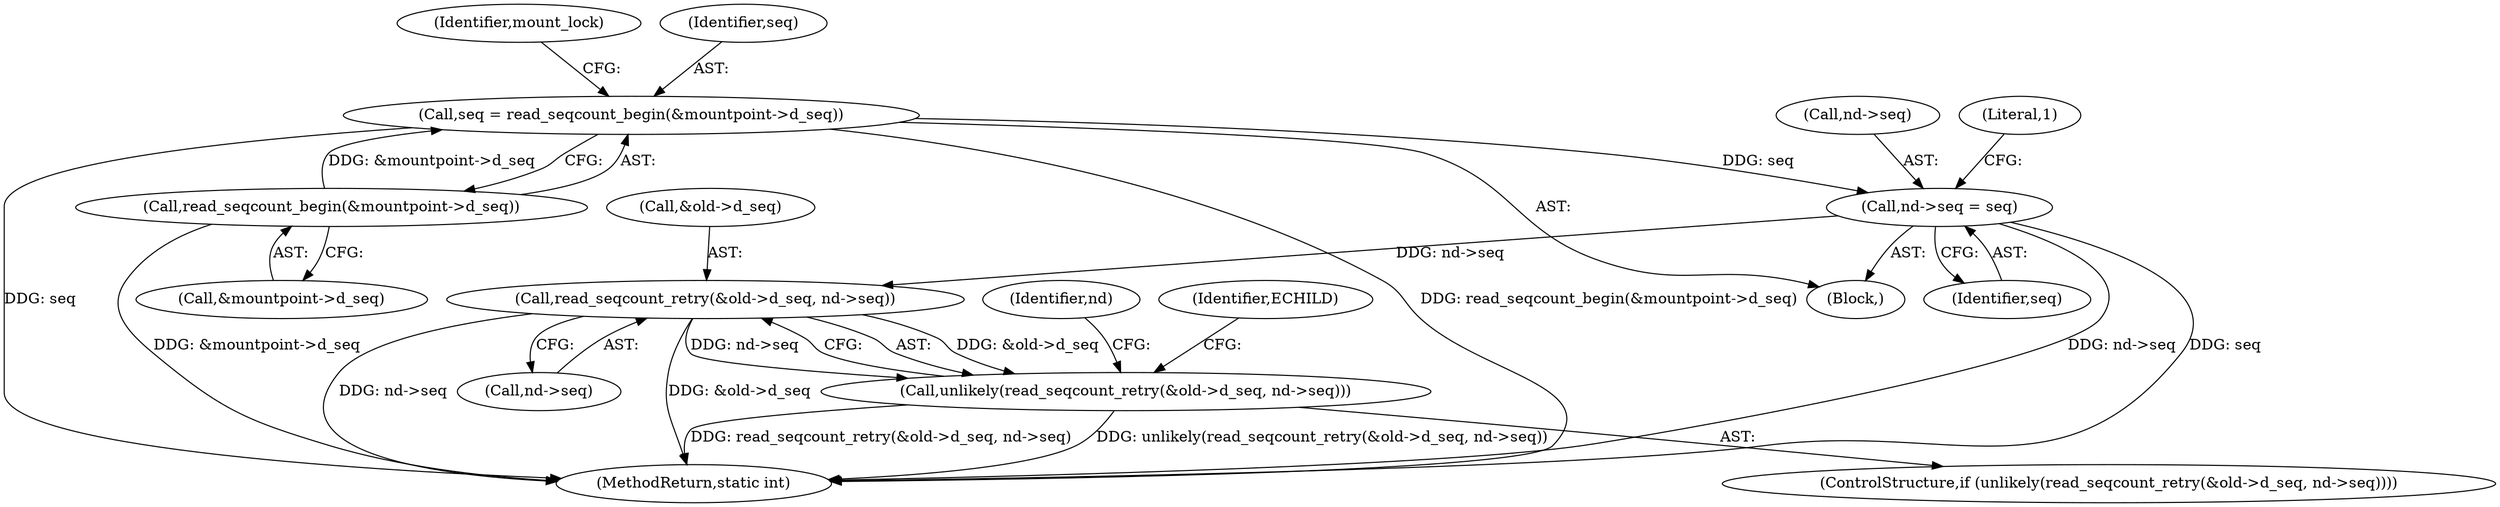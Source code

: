 digraph "0_linux_397d425dc26da728396e66d392d5dcb8dac30c37_0@API" {
"1000242" [label="(Call,seq = read_seqcount_begin(&mountpoint->d_seq))"];
"1000244" [label="(Call,read_seqcount_begin(&mountpoint->d_seq))"];
"1000292" [label="(Call,nd->seq = seq)"];
"1000177" [label="(Call,read_seqcount_retry(&old->d_seq, nd->seq))"];
"1000176" [label="(Call,unlikely(read_seqcount_retry(&old->d_seq, nd->seq)))"];
"1000191" [label="(Identifier,nd)"];
"1000213" [label="(Block,)"];
"1000176" [label="(Call,unlikely(read_seqcount_retry(&old->d_seq, nd->seq)))"];
"1000242" [label="(Call,seq = read_seqcount_begin(&mountpoint->d_seq))"];
"1000296" [label="(Identifier,seq)"];
"1000187" [label="(Identifier,ECHILD)"];
"1000253" [label="(Identifier,mount_lock)"];
"1000177" [label="(Call,read_seqcount_retry(&old->d_seq, nd->seq))"];
"1000182" [label="(Call,nd->seq)"];
"1000175" [label="(ControlStructure,if (unlikely(read_seqcount_retry(&old->d_seq, nd->seq))))"];
"1000292" [label="(Call,nd->seq = seq)"];
"1000293" [label="(Call,nd->seq)"];
"1000245" [label="(Call,&mountpoint->d_seq)"];
"1000178" [label="(Call,&old->d_seq)"];
"1000120" [label="(Literal,1)"];
"1000243" [label="(Identifier,seq)"];
"1000385" [label="(MethodReturn,static int)"];
"1000244" [label="(Call,read_seqcount_begin(&mountpoint->d_seq))"];
"1000242" -> "1000213"  [label="AST: "];
"1000242" -> "1000244"  [label="CFG: "];
"1000243" -> "1000242"  [label="AST: "];
"1000244" -> "1000242"  [label="AST: "];
"1000253" -> "1000242"  [label="CFG: "];
"1000242" -> "1000385"  [label="DDG: read_seqcount_begin(&mountpoint->d_seq)"];
"1000242" -> "1000385"  [label="DDG: seq"];
"1000244" -> "1000242"  [label="DDG: &mountpoint->d_seq"];
"1000242" -> "1000292"  [label="DDG: seq"];
"1000244" -> "1000245"  [label="CFG: "];
"1000245" -> "1000244"  [label="AST: "];
"1000244" -> "1000385"  [label="DDG: &mountpoint->d_seq"];
"1000292" -> "1000213"  [label="AST: "];
"1000292" -> "1000296"  [label="CFG: "];
"1000293" -> "1000292"  [label="AST: "];
"1000296" -> "1000292"  [label="AST: "];
"1000120" -> "1000292"  [label="CFG: "];
"1000292" -> "1000385"  [label="DDG: nd->seq"];
"1000292" -> "1000385"  [label="DDG: seq"];
"1000292" -> "1000177"  [label="DDG: nd->seq"];
"1000177" -> "1000176"  [label="AST: "];
"1000177" -> "1000182"  [label="CFG: "];
"1000178" -> "1000177"  [label="AST: "];
"1000182" -> "1000177"  [label="AST: "];
"1000176" -> "1000177"  [label="CFG: "];
"1000177" -> "1000385"  [label="DDG: nd->seq"];
"1000177" -> "1000385"  [label="DDG: &old->d_seq"];
"1000177" -> "1000176"  [label="DDG: &old->d_seq"];
"1000177" -> "1000176"  [label="DDG: nd->seq"];
"1000176" -> "1000175"  [label="AST: "];
"1000187" -> "1000176"  [label="CFG: "];
"1000191" -> "1000176"  [label="CFG: "];
"1000176" -> "1000385"  [label="DDG: unlikely(read_seqcount_retry(&old->d_seq, nd->seq))"];
"1000176" -> "1000385"  [label="DDG: read_seqcount_retry(&old->d_seq, nd->seq)"];
}
